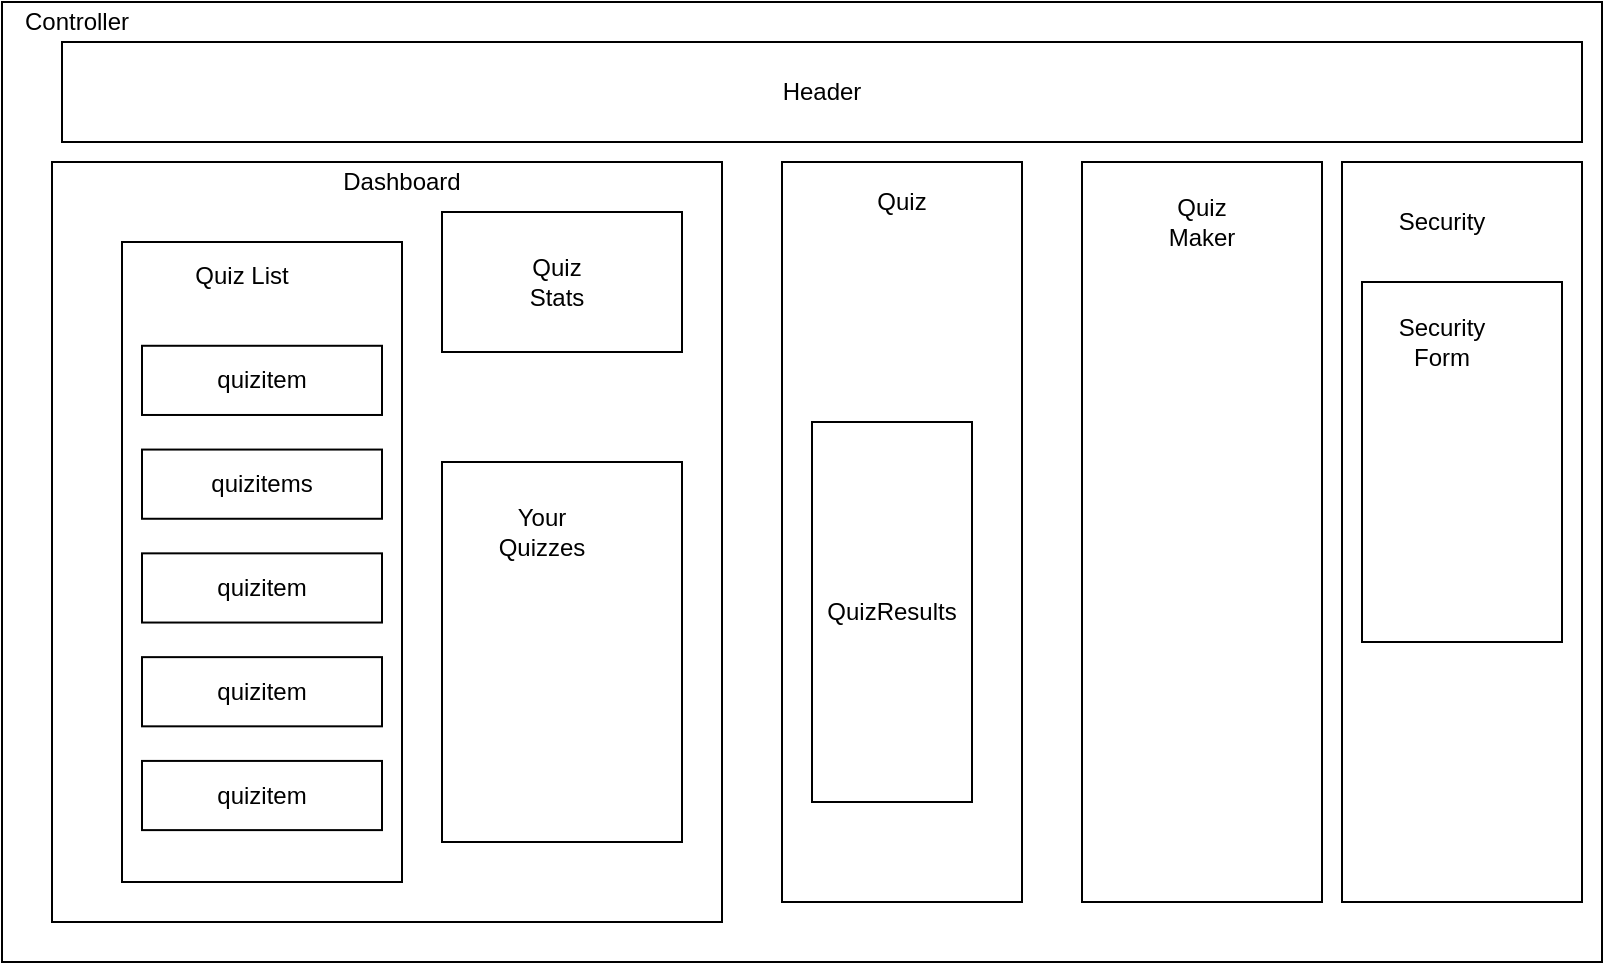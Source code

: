 <mxfile version="14.7.10" type="github">
  <diagram id="U5crEyMKDy2htWtxY-od" name="Page-1">
    <mxGraphModel dx="1102" dy="582" grid="1" gridSize="10" guides="1" tooltips="1" connect="1" arrows="1" fold="1" page="1" pageScale="1" pageWidth="850" pageHeight="1100" math="0" shadow="0">
      <root>
        <mxCell id="0" />
        <mxCell id="1" parent="0" />
        <mxCell id="PUbpo0mT-dT6CF3Mdy4J-1" value="" style="rounded=0;whiteSpace=wrap;html=1;" parent="1" vertex="1">
          <mxGeometry x="140" y="90" width="240" height="450" as="geometry" />
        </mxCell>
        <mxCell id="3uk7x3UCbjoA1QLGwPrC-1" value="" style="rounded=0;whiteSpace=wrap;html=1;" parent="1" vertex="1">
          <mxGeometry x="20" y="80" width="800" height="480" as="geometry" />
        </mxCell>
        <mxCell id="3uk7x3UCbjoA1QLGwPrC-10" value="" style="rounded=0;whiteSpace=wrap;html=1;" parent="1" vertex="1">
          <mxGeometry x="560" y="160" width="120" height="370" as="geometry" />
        </mxCell>
        <mxCell id="3uk7x3UCbjoA1QLGwPrC-12" value="" style="rounded=0;whiteSpace=wrap;html=1;" parent="1" vertex="1">
          <mxGeometry x="410" y="160" width="120" height="370" as="geometry" />
        </mxCell>
        <mxCell id="3uk7x3UCbjoA1QLGwPrC-13" value="Quiz Maker" style="text;html=1;strokeColor=none;fillColor=none;align=center;verticalAlign=middle;whiteSpace=wrap;rounded=0;" parent="1" vertex="1">
          <mxGeometry x="600" y="180" width="40" height="20" as="geometry" />
        </mxCell>
        <mxCell id="3uk7x3UCbjoA1QLGwPrC-15" value="QuizResults" style="rounded=0;whiteSpace=wrap;html=1;" parent="1" vertex="1">
          <mxGeometry x="425" y="290" width="80" height="190" as="geometry" />
        </mxCell>
        <mxCell id="PUbpo0mT-dT6CF3Mdy4J-2" value="Controller" style="text;html=1;strokeColor=none;fillColor=none;align=center;verticalAlign=middle;whiteSpace=wrap;rounded=0;" parent="1" vertex="1">
          <mxGeometry x="35" y="80" width="45" height="20" as="geometry" />
        </mxCell>
        <mxCell id="PUbpo0mT-dT6CF3Mdy4J-3" value="" style="rounded=0;whiteSpace=wrap;html=1;" parent="1" vertex="1">
          <mxGeometry x="45" y="160" width="335" height="380" as="geometry" />
        </mxCell>
        <mxCell id="PUbpo0mT-dT6CF3Mdy4J-5" value="Dashboard" style="text;html=1;strokeColor=none;fillColor=none;align=center;verticalAlign=middle;whiteSpace=wrap;rounded=0;" parent="1" vertex="1">
          <mxGeometry x="200" y="160" width="40" height="20" as="geometry" />
        </mxCell>
        <mxCell id="PUbpo0mT-dT6CF3Mdy4J-6" value="" style="group" parent="1" vertex="1" connectable="0">
          <mxGeometry x="80" y="200" width="140" height="320" as="geometry" />
        </mxCell>
        <mxCell id="3uk7x3UCbjoA1QLGwPrC-2" value="" style="rounded=0;whiteSpace=wrap;html=1;" parent="PUbpo0mT-dT6CF3Mdy4J-6" vertex="1">
          <mxGeometry width="140" height="320" as="geometry" />
        </mxCell>
        <mxCell id="3uk7x3UCbjoA1QLGwPrC-3" value="Quiz List" style="text;html=1;strokeColor=none;fillColor=none;align=center;verticalAlign=middle;whiteSpace=wrap;rounded=0;" parent="PUbpo0mT-dT6CF3Mdy4J-6" vertex="1">
          <mxGeometry x="20" y="8.649" width="80" height="17.297" as="geometry" />
        </mxCell>
        <mxCell id="3uk7x3UCbjoA1QLGwPrC-4" value="quizitem" style="rounded=0;whiteSpace=wrap;html=1;" parent="PUbpo0mT-dT6CF3Mdy4J-6" vertex="1">
          <mxGeometry x="10" y="51.892" width="120" height="34.595" as="geometry" />
        </mxCell>
        <mxCell id="3uk7x3UCbjoA1QLGwPrC-5" value="quizitems" style="rounded=0;whiteSpace=wrap;html=1;" parent="PUbpo0mT-dT6CF3Mdy4J-6" vertex="1">
          <mxGeometry x="10" y="103.784" width="120" height="34.595" as="geometry" />
        </mxCell>
        <mxCell id="3uk7x3UCbjoA1QLGwPrC-6" value="quizitem" style="rounded=0;whiteSpace=wrap;html=1;" parent="PUbpo0mT-dT6CF3Mdy4J-6" vertex="1">
          <mxGeometry x="10" y="155.676" width="120" height="34.595" as="geometry" />
        </mxCell>
        <mxCell id="3uk7x3UCbjoA1QLGwPrC-7" value="quizitem" style="rounded=0;whiteSpace=wrap;html=1;" parent="PUbpo0mT-dT6CF3Mdy4J-6" vertex="1">
          <mxGeometry x="10" y="207.568" width="120" height="34.595" as="geometry" />
        </mxCell>
        <mxCell id="3uk7x3UCbjoA1QLGwPrC-8" value="quizitem" style="rounded=0;whiteSpace=wrap;html=1;" parent="PUbpo0mT-dT6CF3Mdy4J-6" vertex="1">
          <mxGeometry x="10" y="259.459" width="120" height="34.595" as="geometry" />
        </mxCell>
        <mxCell id="PUbpo0mT-dT6CF3Mdy4J-7" value="" style="rounded=0;whiteSpace=wrap;html=1;" parent="1" vertex="1">
          <mxGeometry x="240" y="185" width="120" height="70" as="geometry" />
        </mxCell>
        <mxCell id="PUbpo0mT-dT6CF3Mdy4J-8" value="Quiz Stats" style="text;html=1;strokeColor=none;fillColor=none;align=center;verticalAlign=middle;whiteSpace=wrap;rounded=0;" parent="1" vertex="1">
          <mxGeometry x="275" y="200" width="45" height="40" as="geometry" />
        </mxCell>
        <mxCell id="PUbpo0mT-dT6CF3Mdy4J-9" value="Quiz" style="text;html=1;strokeColor=none;fillColor=none;align=center;verticalAlign=middle;whiteSpace=wrap;rounded=0;" parent="1" vertex="1">
          <mxGeometry x="450" y="170" width="40" height="20" as="geometry" />
        </mxCell>
        <mxCell id="PUbpo0mT-dT6CF3Mdy4J-11" value="" style="rounded=0;whiteSpace=wrap;html=1;" parent="1" vertex="1">
          <mxGeometry x="690" y="160" width="120" height="370" as="geometry" />
        </mxCell>
        <mxCell id="PUbpo0mT-dT6CF3Mdy4J-13" value="Security" style="text;html=1;strokeColor=none;fillColor=none;align=center;verticalAlign=middle;whiteSpace=wrap;rounded=0;" parent="1" vertex="1">
          <mxGeometry x="720" y="180" width="40" height="20" as="geometry" />
        </mxCell>
        <mxCell id="PUbpo0mT-dT6CF3Mdy4J-15" value="" style="rounded=0;whiteSpace=wrap;html=1;" parent="1" vertex="1">
          <mxGeometry x="700" y="220" width="100" height="180" as="geometry" />
        </mxCell>
        <mxCell id="PUbpo0mT-dT6CF3Mdy4J-17" value="Security Form" style="text;html=1;strokeColor=none;fillColor=none;align=center;verticalAlign=middle;whiteSpace=wrap;rounded=0;" parent="1" vertex="1">
          <mxGeometry x="720" y="240" width="40" height="20" as="geometry" />
        </mxCell>
        <mxCell id="PUbpo0mT-dT6CF3Mdy4J-19" value="Header" style="rounded=0;whiteSpace=wrap;html=1;" parent="1" vertex="1">
          <mxGeometry x="50" y="100" width="760" height="50" as="geometry" />
        </mxCell>
        <mxCell id="htfQ2lum7yl-LuEjgXnG-2" value="" style="rounded=0;whiteSpace=wrap;html=1;" vertex="1" parent="1">
          <mxGeometry x="240" y="310" width="120" height="190" as="geometry" />
        </mxCell>
        <mxCell id="htfQ2lum7yl-LuEjgXnG-3" value="Your Quizzes" style="text;html=1;strokeColor=none;fillColor=none;align=center;verticalAlign=middle;whiteSpace=wrap;rounded=0;" vertex="1" parent="1">
          <mxGeometry x="270" y="335" width="40" height="20" as="geometry" />
        </mxCell>
      </root>
    </mxGraphModel>
  </diagram>
</mxfile>
